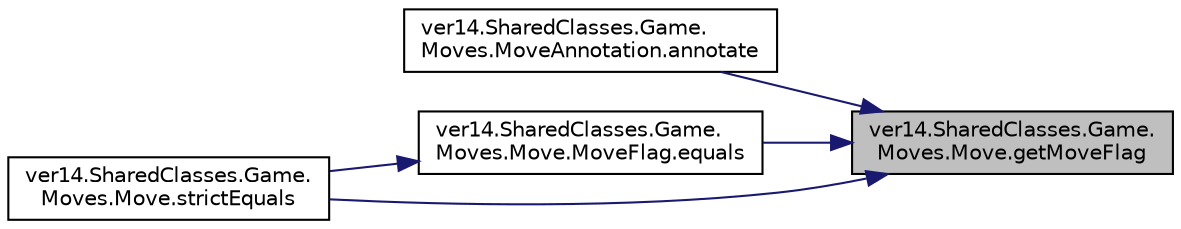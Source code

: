 digraph "ver14.SharedClasses.Game.Moves.Move.getMoveFlag"
{
 // LATEX_PDF_SIZE
  edge [fontname="Helvetica",fontsize="10",labelfontname="Helvetica",labelfontsize="10"];
  node [fontname="Helvetica",fontsize="10",shape=record];
  rankdir="RL";
  Node1 [label="ver14.SharedClasses.Game.\lMoves.Move.getMoveFlag",height=0.2,width=0.4,color="black", fillcolor="grey75", style="filled", fontcolor="black",tooltip=" "];
  Node1 -> Node2 [dir="back",color="midnightblue",fontsize="10",style="solid"];
  Node2 [label="ver14.SharedClasses.Game.\lMoves.MoveAnnotation.annotate",height=0.2,width=0.4,color="black", fillcolor="white", style="filled",URL="$classver14_1_1_shared_classes_1_1_game_1_1_moves_1_1_move_annotation.html#a103a302ffb40755ea38563ac00960bd7",tooltip=" "];
  Node1 -> Node3 [dir="back",color="midnightblue",fontsize="10",style="solid"];
  Node3 [label="ver14.SharedClasses.Game.\lMoves.Move.MoveFlag.equals",height=0.2,width=0.4,color="black", fillcolor="white", style="filled",URL="$enumver14_1_1_shared_classes_1_1_game_1_1_moves_1_1_move_1_1_move_flag.html#a231df2c8f2124ff7ec2bc0cac0ec2a60",tooltip=" "];
  Node3 -> Node4 [dir="back",color="midnightblue",fontsize="10",style="solid"];
  Node4 [label="ver14.SharedClasses.Game.\lMoves.Move.strictEquals",height=0.2,width=0.4,color="black", fillcolor="white", style="filled",URL="$classver14_1_1_shared_classes_1_1_game_1_1_moves_1_1_move.html#a43ada7cd5542eb750c72ca04209fbc02",tooltip=" "];
  Node1 -> Node4 [dir="back",color="midnightblue",fontsize="10",style="solid"];
}
